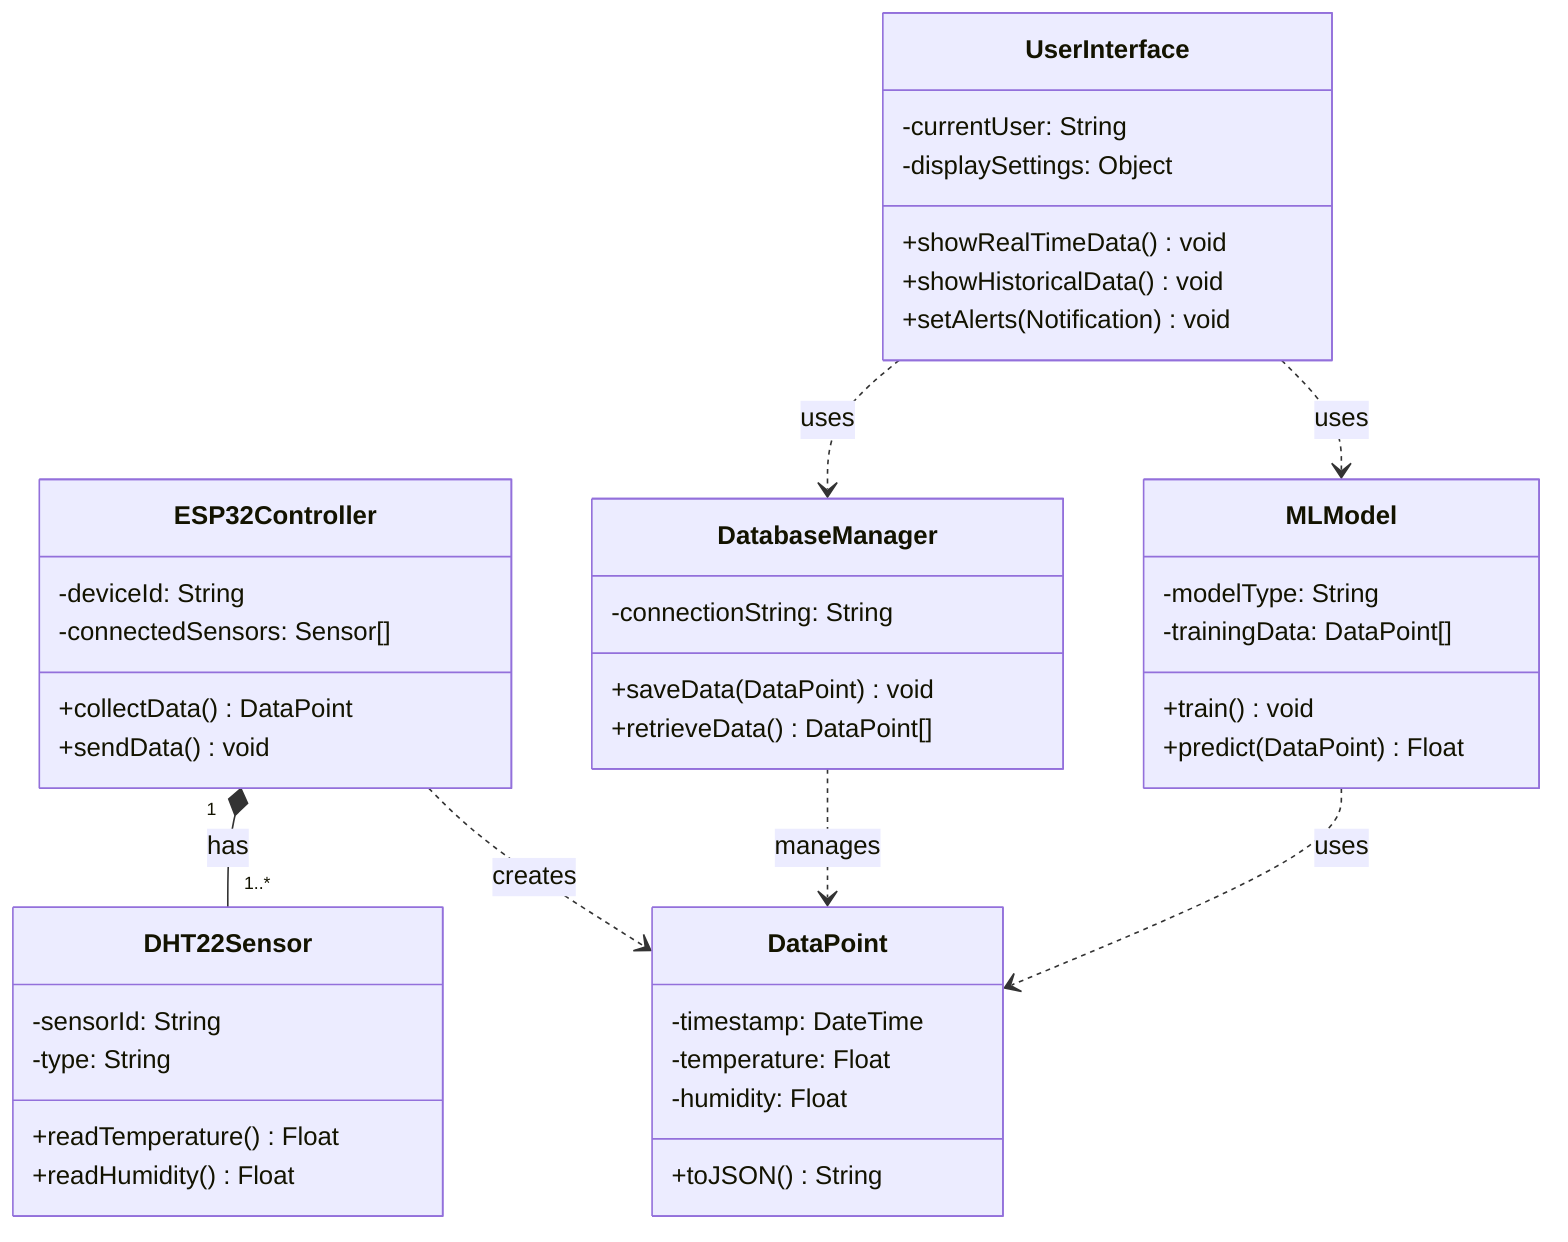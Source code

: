 classDiagram
    class DHT22Sensor {
        -sensorId: String
        -type: String
        +readTemperature() Float
        +readHumidity() Float
    }
    
    class ESP32Controller {
        -deviceId: String
        -connectedSensors: Sensor[]
        +collectData() DataPoint
        +sendData() void
    }
    
    class DataPoint {
        -timestamp: DateTime
        -temperature: Float
        -humidity: Float
        +toJSON() String
    }
    
    class DatabaseManager {
        -connectionString: String
        +saveData(DataPoint) void
        +retrieveData() DataPoint[]
    }
    
    class MLModel {
        -modelType: String
        -trainingData: DataPoint[]
        +train() void
        +predict(DataPoint) Float
    }
    
    class UserInterface {
        -currentUser: String
        -displaySettings: Object
        +showRealTimeData() void
        +showHistoricalData() void
        +setAlerts(Notification) void
    }

    ESP32Controller "1" *-- "1..*" DHT22Sensor : has
    ESP32Controller ..> DataPoint : creates
    DatabaseManager ..> DataPoint : manages
    MLModel ..> DataPoint : uses
    UserInterface ..> DatabaseManager : uses
    UserInterface ..> MLModel : uses